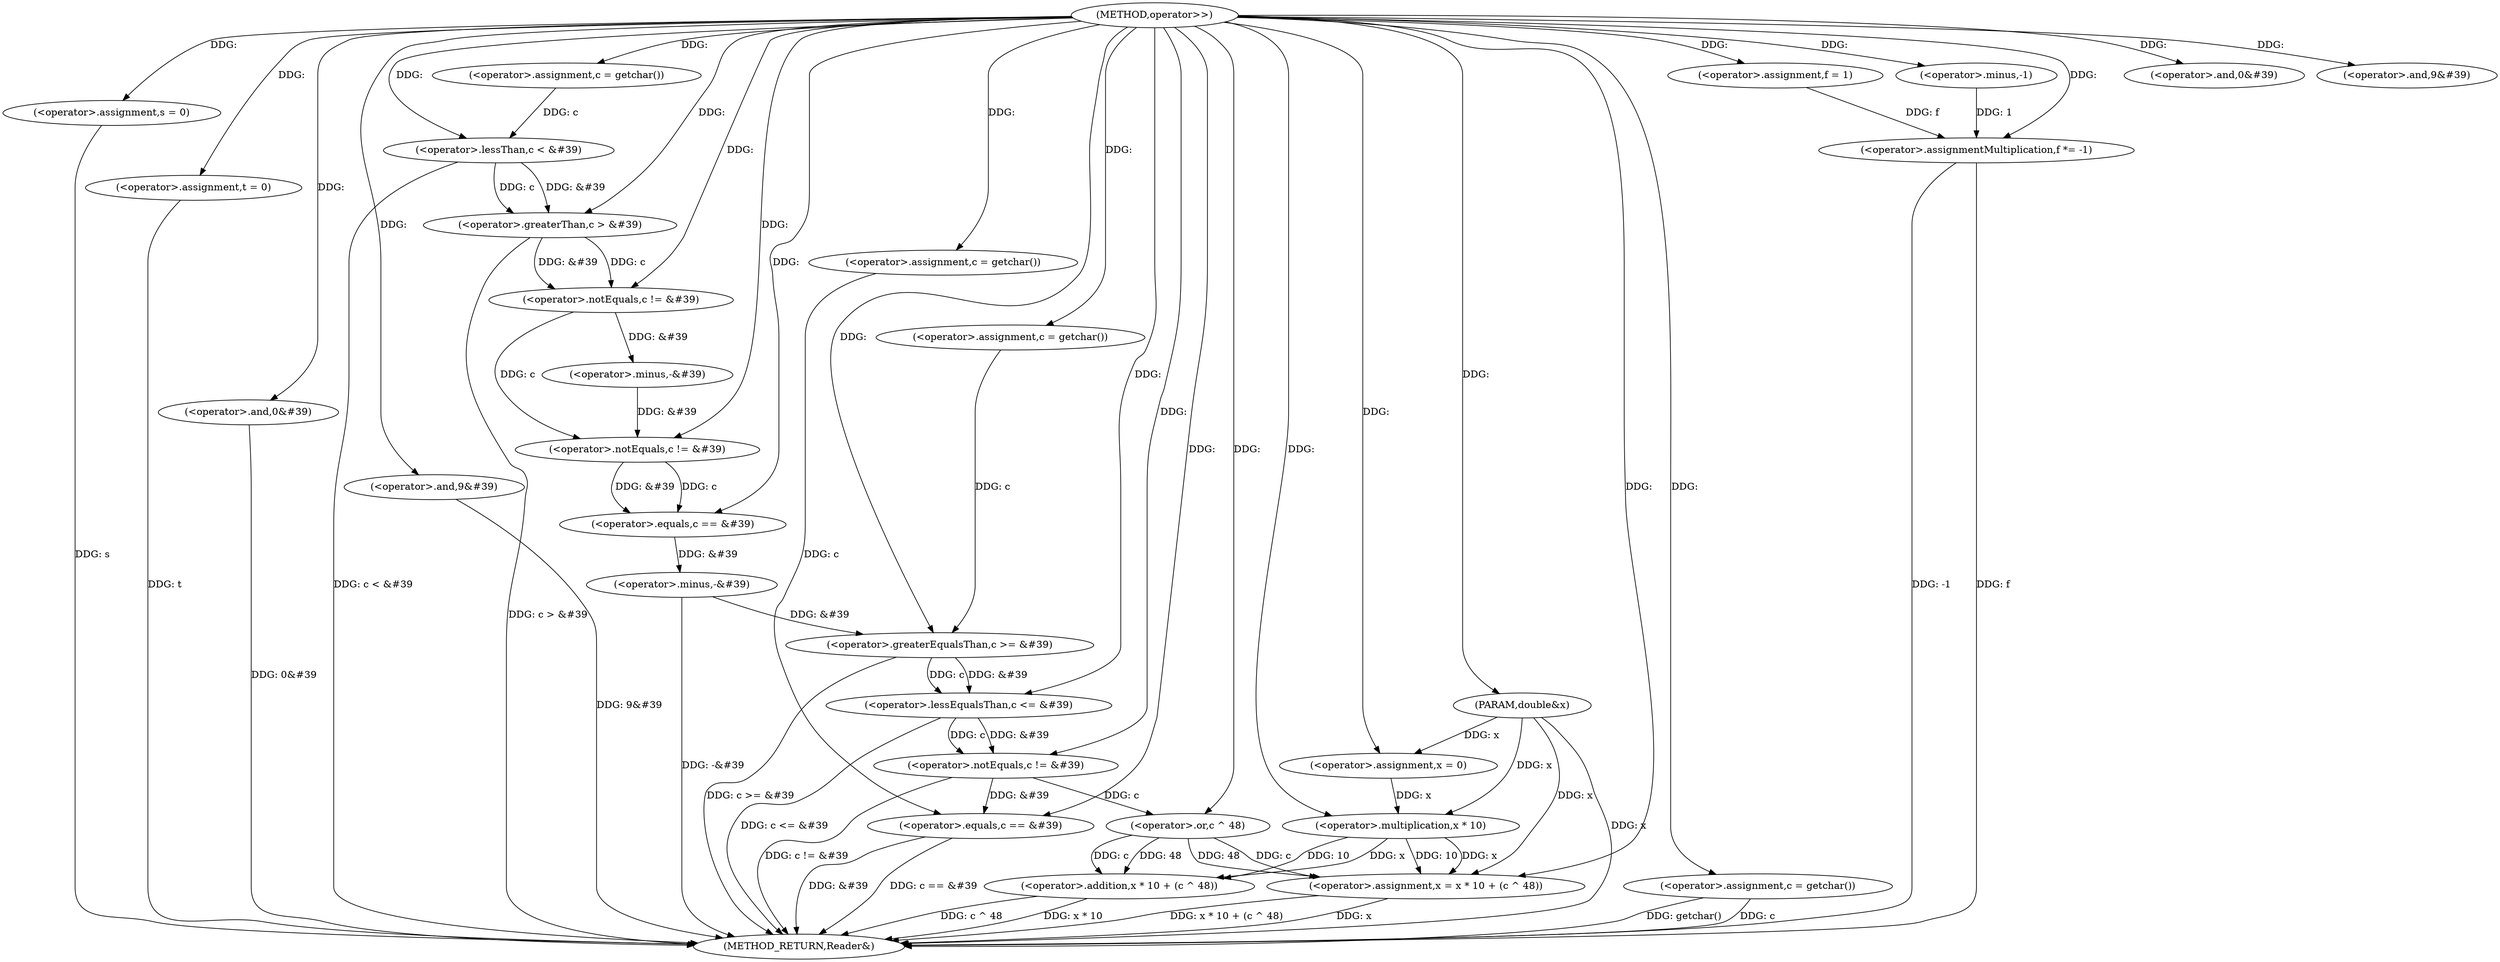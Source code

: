 digraph "operator>>" {  
"1000330" [label = "(METHOD,operator>>)" ]
"1000436" [label = "(METHOD_RETURN,Reader&)" ]
"1000331" [label = "(PARAM,double&x)" ]
"1000334" [label = "(<operator>.assignment,c = getchar())" ]
"1000338" [label = "(<operator>.assignment,f = 1)" ]
"1000342" [label = "(<operator>.assignment,s = 0)" ]
"1000345" [label = "(<operator>.assignment,x = 0)" ]
"1000349" [label = "(<operator>.assignment,t = 0)" ]
"1000352" [label = "(<operator>.lessThan,c < &#39)" ]
"1000356" [label = "(<operator>.and,0&#39)" ]
"1000359" [label = "(<operator>.greaterThan,c > &#39)" ]
"1000363" [label = "(<operator>.and,9&#39)" ]
"1000366" [label = "(<operator>.notEquals,c != &#39)" ]
"1000370" [label = "(<operator>.minus,-&#39)" ]
"1000373" [label = "(<operator>.notEquals,c != &#39)" ]
"1000394" [label = "(<operator>.greaterEqualsThan,c >= &#39)" ]
"1000398" [label = "(<operator>.and,0&#39)" ]
"1000401" [label = "(<operator>.lessEqualsThan,c <= &#39)" ]
"1000405" [label = "(<operator>.and,9&#39)" ]
"1000408" [label = "(<operator>.notEquals,c != &#39)" ]
"1000427" [label = "(<operator>.equals,c == &#39)" ]
"1000433" [label = "(<operator>.assignment,c = getchar())" ]
"1000380" [label = "(<operator>.equals,c == &#39)" ]
"1000384" [label = "(<operator>.minus,-&#39)" ]
"1000387" [label = "(<operator>.assignmentMultiplication,f *= -1)" ]
"1000391" [label = "(<operator>.assignment,c = getchar())" ]
"1000415" [label = "(<operator>.assignment,x = x * 10 + (c ^ 48))" ]
"1000424" [label = "(<operator>.assignment,c = getchar())" ]
"1000389" [label = "(<operator>.minus,-1)" ]
"1000417" [label = "(<operator>.addition,x * 10 + (c ^ 48))" ]
"1000418" [label = "(<operator>.multiplication,x * 10)" ]
"1000421" [label = "(<operator>.or,c ^ 48)" ]
  "1000331" -> "1000436"  [ label = "DDG: x"] 
  "1000342" -> "1000436"  [ label = "DDG: s"] 
  "1000349" -> "1000436"  [ label = "DDG: t"] 
  "1000352" -> "1000436"  [ label = "DDG: c < &#39"] 
  "1000359" -> "1000436"  [ label = "DDG: c > &#39"] 
  "1000384" -> "1000436"  [ label = "DDG: -&#39"] 
  "1000387" -> "1000436"  [ label = "DDG: f"] 
  "1000387" -> "1000436"  [ label = "DDG: -1"] 
  "1000394" -> "1000436"  [ label = "DDG: c >= &#39"] 
  "1000398" -> "1000436"  [ label = "DDG: 0&#39"] 
  "1000401" -> "1000436"  [ label = "DDG: c <= &#39"] 
  "1000405" -> "1000436"  [ label = "DDG: 9&#39"] 
  "1000408" -> "1000436"  [ label = "DDG: c != &#39"] 
  "1000415" -> "1000436"  [ label = "DDG: x"] 
  "1000417" -> "1000436"  [ label = "DDG: x * 10"] 
  "1000417" -> "1000436"  [ label = "DDG: c ^ 48"] 
  "1000415" -> "1000436"  [ label = "DDG: x * 10 + (c ^ 48)"] 
  "1000427" -> "1000436"  [ label = "DDG: &#39"] 
  "1000427" -> "1000436"  [ label = "DDG: c == &#39"] 
  "1000433" -> "1000436"  [ label = "DDG: c"] 
  "1000433" -> "1000436"  [ label = "DDG: getchar()"] 
  "1000330" -> "1000331"  [ label = "DDG: "] 
  "1000330" -> "1000334"  [ label = "DDG: "] 
  "1000330" -> "1000338"  [ label = "DDG: "] 
  "1000330" -> "1000342"  [ label = "DDG: "] 
  "1000330" -> "1000345"  [ label = "DDG: "] 
  "1000330" -> "1000349"  [ label = "DDG: "] 
  "1000330" -> "1000433"  [ label = "DDG: "] 
  "1000331" -> "1000345"  [ label = "DDG: x"] 
  "1000334" -> "1000352"  [ label = "DDG: c"] 
  "1000330" -> "1000352"  [ label = "DDG: "] 
  "1000330" -> "1000356"  [ label = "DDG: "] 
  "1000352" -> "1000359"  [ label = "DDG: c"] 
  "1000330" -> "1000359"  [ label = "DDG: "] 
  "1000352" -> "1000359"  [ label = "DDG: &#39"] 
  "1000330" -> "1000363"  [ label = "DDG: "] 
  "1000359" -> "1000366"  [ label = "DDG: c"] 
  "1000330" -> "1000366"  [ label = "DDG: "] 
  "1000359" -> "1000366"  [ label = "DDG: &#39"] 
  "1000366" -> "1000370"  [ label = "DDG: &#39"] 
  "1000366" -> "1000373"  [ label = "DDG: c"] 
  "1000330" -> "1000373"  [ label = "DDG: "] 
  "1000370" -> "1000373"  [ label = "DDG: &#39"] 
  "1000389" -> "1000387"  [ label = "DDG: 1"] 
  "1000330" -> "1000391"  [ label = "DDG: "] 
  "1000391" -> "1000394"  [ label = "DDG: c"] 
  "1000330" -> "1000394"  [ label = "DDG: "] 
  "1000384" -> "1000394"  [ label = "DDG: &#39"] 
  "1000330" -> "1000398"  [ label = "DDG: "] 
  "1000394" -> "1000401"  [ label = "DDG: c"] 
  "1000330" -> "1000401"  [ label = "DDG: "] 
  "1000394" -> "1000401"  [ label = "DDG: &#39"] 
  "1000330" -> "1000405"  [ label = "DDG: "] 
  "1000401" -> "1000408"  [ label = "DDG: c"] 
  "1000330" -> "1000408"  [ label = "DDG: "] 
  "1000401" -> "1000408"  [ label = "DDG: &#39"] 
  "1000418" -> "1000415"  [ label = "DDG: 10"] 
  "1000418" -> "1000415"  [ label = "DDG: x"] 
  "1000421" -> "1000415"  [ label = "DDG: 48"] 
  "1000421" -> "1000415"  [ label = "DDG: c"] 
  "1000330" -> "1000424"  [ label = "DDG: "] 
  "1000424" -> "1000427"  [ label = "DDG: c"] 
  "1000330" -> "1000427"  [ label = "DDG: "] 
  "1000408" -> "1000427"  [ label = "DDG: &#39"] 
  "1000373" -> "1000380"  [ label = "DDG: c"] 
  "1000330" -> "1000380"  [ label = "DDG: "] 
  "1000373" -> "1000380"  [ label = "DDG: &#39"] 
  "1000380" -> "1000384"  [ label = "DDG: &#39"] 
  "1000338" -> "1000387"  [ label = "DDG: f"] 
  "1000330" -> "1000387"  [ label = "DDG: "] 
  "1000331" -> "1000415"  [ label = "DDG: x"] 
  "1000330" -> "1000415"  [ label = "DDG: "] 
  "1000330" -> "1000389"  [ label = "DDG: "] 
  "1000418" -> "1000417"  [ label = "DDG: 10"] 
  "1000418" -> "1000417"  [ label = "DDG: x"] 
  "1000421" -> "1000417"  [ label = "DDG: 48"] 
  "1000421" -> "1000417"  [ label = "DDG: c"] 
  "1000345" -> "1000418"  [ label = "DDG: x"] 
  "1000331" -> "1000418"  [ label = "DDG: x"] 
  "1000330" -> "1000418"  [ label = "DDG: "] 
  "1000408" -> "1000421"  [ label = "DDG: c"] 
  "1000330" -> "1000421"  [ label = "DDG: "] 
}
